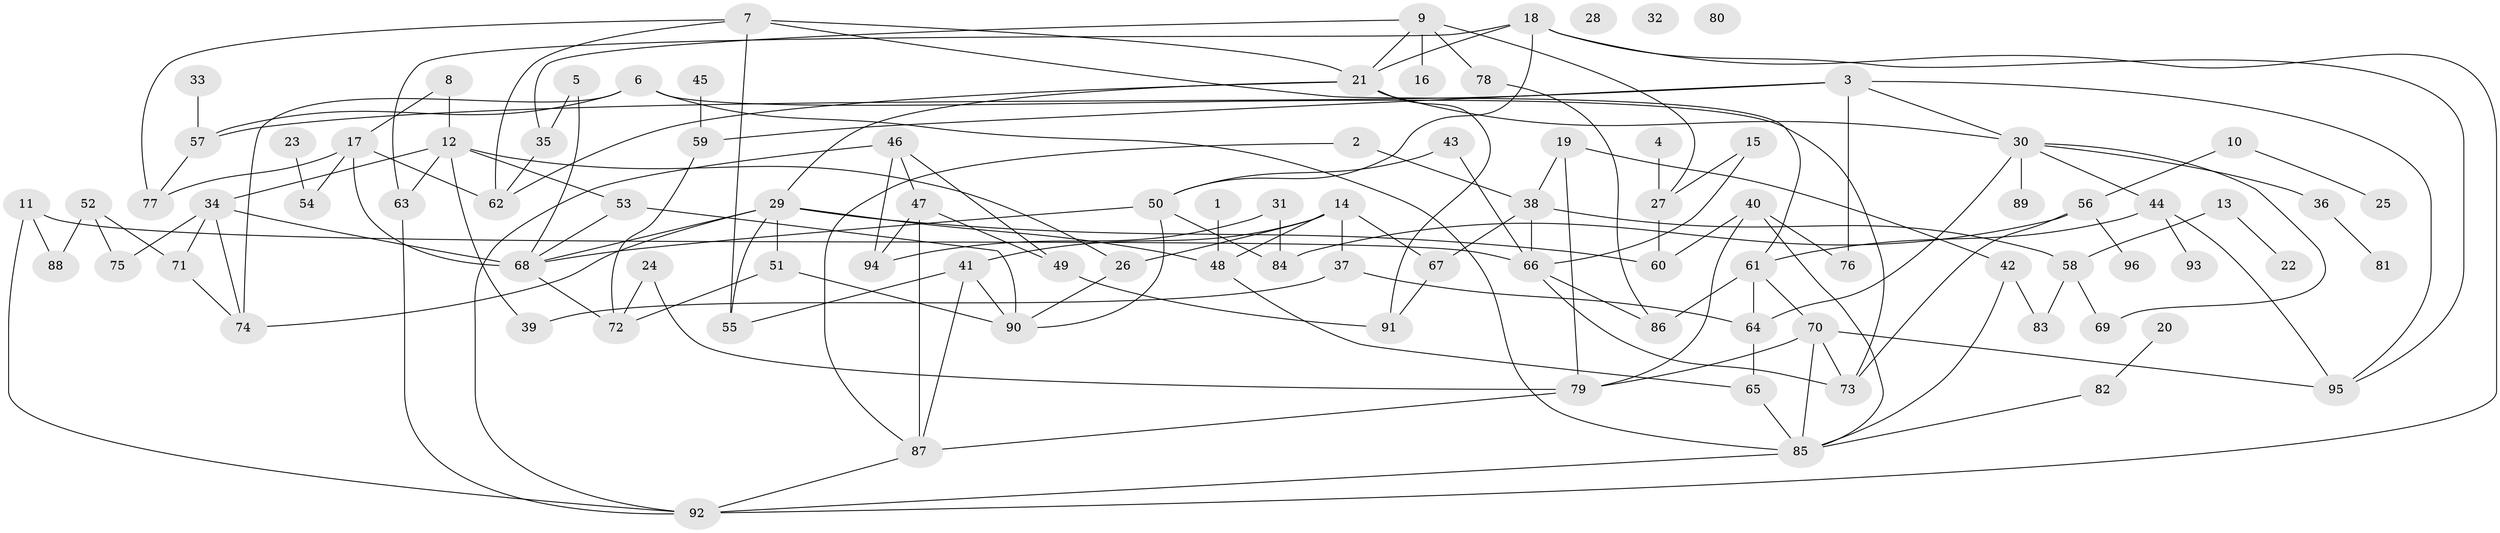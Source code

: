 // Generated by graph-tools (version 1.1) at 2025/33/03/09/25 02:33:51]
// undirected, 96 vertices, 154 edges
graph export_dot {
graph [start="1"]
  node [color=gray90,style=filled];
  1;
  2;
  3;
  4;
  5;
  6;
  7;
  8;
  9;
  10;
  11;
  12;
  13;
  14;
  15;
  16;
  17;
  18;
  19;
  20;
  21;
  22;
  23;
  24;
  25;
  26;
  27;
  28;
  29;
  30;
  31;
  32;
  33;
  34;
  35;
  36;
  37;
  38;
  39;
  40;
  41;
  42;
  43;
  44;
  45;
  46;
  47;
  48;
  49;
  50;
  51;
  52;
  53;
  54;
  55;
  56;
  57;
  58;
  59;
  60;
  61;
  62;
  63;
  64;
  65;
  66;
  67;
  68;
  69;
  70;
  71;
  72;
  73;
  74;
  75;
  76;
  77;
  78;
  79;
  80;
  81;
  82;
  83;
  84;
  85;
  86;
  87;
  88;
  89;
  90;
  91;
  92;
  93;
  94;
  95;
  96;
  1 -- 48;
  2 -- 38;
  2 -- 87;
  3 -- 30;
  3 -- 57;
  3 -- 59;
  3 -- 76;
  3 -- 95;
  4 -- 27;
  5 -- 35;
  5 -- 68;
  6 -- 57;
  6 -- 73;
  6 -- 74;
  6 -- 85;
  7 -- 21;
  7 -- 55;
  7 -- 61;
  7 -- 62;
  7 -- 77;
  8 -- 12;
  8 -- 17;
  9 -- 16;
  9 -- 21;
  9 -- 27;
  9 -- 35;
  9 -- 78;
  10 -- 25;
  10 -- 56;
  11 -- 66;
  11 -- 88;
  11 -- 92;
  12 -- 26;
  12 -- 34;
  12 -- 39;
  12 -- 53;
  12 -- 63;
  13 -- 22;
  13 -- 58;
  14 -- 26;
  14 -- 37;
  14 -- 41;
  14 -- 48;
  14 -- 67;
  15 -- 27;
  15 -- 66;
  17 -- 54;
  17 -- 62;
  17 -- 68;
  17 -- 77;
  18 -- 21;
  18 -- 50;
  18 -- 63;
  18 -- 92;
  18 -- 95;
  19 -- 38;
  19 -- 42;
  19 -- 79;
  20 -- 82;
  21 -- 29;
  21 -- 30;
  21 -- 62;
  21 -- 91;
  23 -- 54;
  24 -- 72;
  24 -- 79;
  26 -- 90;
  27 -- 60;
  29 -- 48;
  29 -- 51;
  29 -- 55;
  29 -- 60;
  29 -- 68;
  29 -- 74;
  30 -- 36;
  30 -- 44;
  30 -- 64;
  30 -- 69;
  30 -- 89;
  31 -- 84;
  31 -- 94;
  33 -- 57;
  34 -- 68;
  34 -- 71;
  34 -- 74;
  34 -- 75;
  35 -- 62;
  36 -- 81;
  37 -- 39;
  37 -- 64;
  38 -- 58;
  38 -- 66;
  38 -- 67;
  40 -- 60;
  40 -- 76;
  40 -- 79;
  40 -- 85;
  41 -- 55;
  41 -- 87;
  41 -- 90;
  42 -- 83;
  42 -- 85;
  43 -- 50;
  43 -- 66;
  44 -- 61;
  44 -- 93;
  44 -- 95;
  45 -- 59;
  46 -- 47;
  46 -- 49;
  46 -- 92;
  46 -- 94;
  47 -- 49;
  47 -- 87;
  47 -- 94;
  48 -- 65;
  49 -- 91;
  50 -- 68;
  50 -- 84;
  50 -- 90;
  51 -- 72;
  51 -- 90;
  52 -- 71;
  52 -- 75;
  52 -- 88;
  53 -- 68;
  53 -- 90;
  56 -- 73;
  56 -- 84;
  56 -- 96;
  57 -- 77;
  58 -- 69;
  58 -- 83;
  59 -- 72;
  61 -- 64;
  61 -- 70;
  61 -- 86;
  63 -- 92;
  64 -- 65;
  65 -- 85;
  66 -- 73;
  66 -- 86;
  67 -- 91;
  68 -- 72;
  70 -- 73;
  70 -- 79;
  70 -- 85;
  70 -- 95;
  71 -- 74;
  78 -- 86;
  79 -- 87;
  82 -- 85;
  85 -- 92;
  87 -- 92;
}
